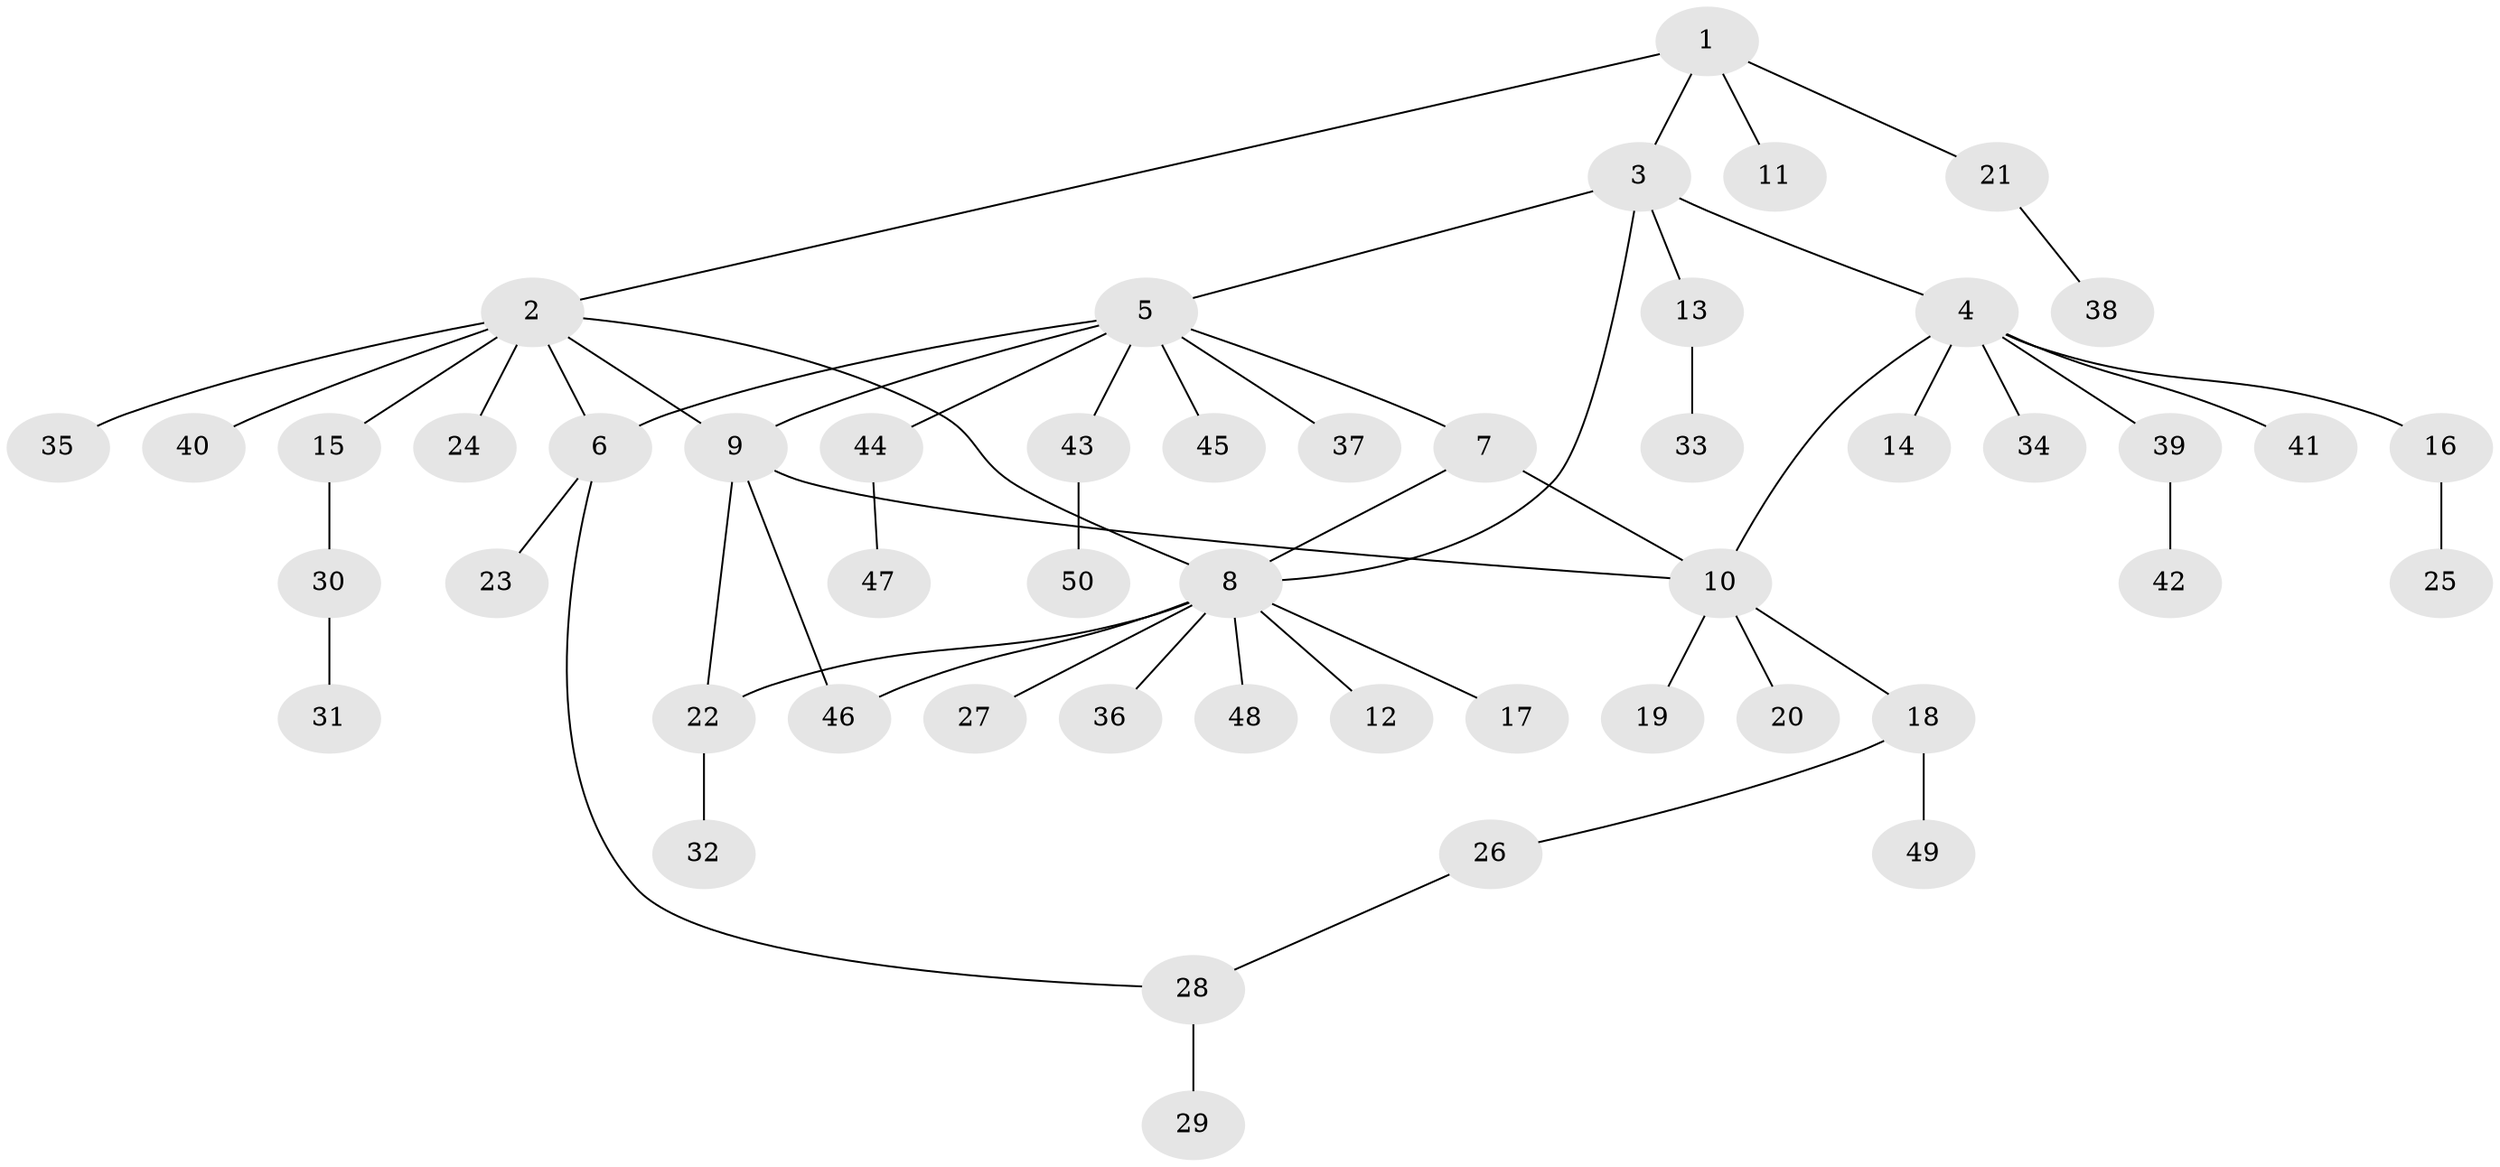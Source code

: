 // coarse degree distribution, {3: 0.058823529411764705, 7: 0.058823529411764705, 11: 0.029411764705882353, 6: 0.029411764705882353, 5: 0.058823529411764705, 9: 0.029411764705882353, 1: 0.6470588235294118, 2: 0.08823529411764706}
// Generated by graph-tools (version 1.1) at 2025/42/03/06/25 10:42:09]
// undirected, 50 vertices, 58 edges
graph export_dot {
graph [start="1"]
  node [color=gray90,style=filled];
  1;
  2;
  3;
  4;
  5;
  6;
  7;
  8;
  9;
  10;
  11;
  12;
  13;
  14;
  15;
  16;
  17;
  18;
  19;
  20;
  21;
  22;
  23;
  24;
  25;
  26;
  27;
  28;
  29;
  30;
  31;
  32;
  33;
  34;
  35;
  36;
  37;
  38;
  39;
  40;
  41;
  42;
  43;
  44;
  45;
  46;
  47;
  48;
  49;
  50;
  1 -- 2;
  1 -- 3;
  1 -- 11;
  1 -- 21;
  2 -- 6;
  2 -- 8;
  2 -- 9;
  2 -- 15;
  2 -- 24;
  2 -- 35;
  2 -- 40;
  3 -- 4;
  3 -- 5;
  3 -- 8;
  3 -- 13;
  4 -- 10;
  4 -- 14;
  4 -- 16;
  4 -- 34;
  4 -- 39;
  4 -- 41;
  5 -- 6;
  5 -- 7;
  5 -- 9;
  5 -- 37;
  5 -- 43;
  5 -- 44;
  5 -- 45;
  6 -- 23;
  6 -- 28;
  7 -- 8;
  7 -- 10;
  8 -- 12;
  8 -- 17;
  8 -- 22;
  8 -- 27;
  8 -- 36;
  8 -- 46;
  8 -- 48;
  9 -- 10;
  9 -- 22;
  9 -- 46;
  10 -- 18;
  10 -- 19;
  10 -- 20;
  13 -- 33;
  15 -- 30;
  16 -- 25;
  18 -- 26;
  18 -- 49;
  21 -- 38;
  22 -- 32;
  26 -- 28;
  28 -- 29;
  30 -- 31;
  39 -- 42;
  43 -- 50;
  44 -- 47;
}
